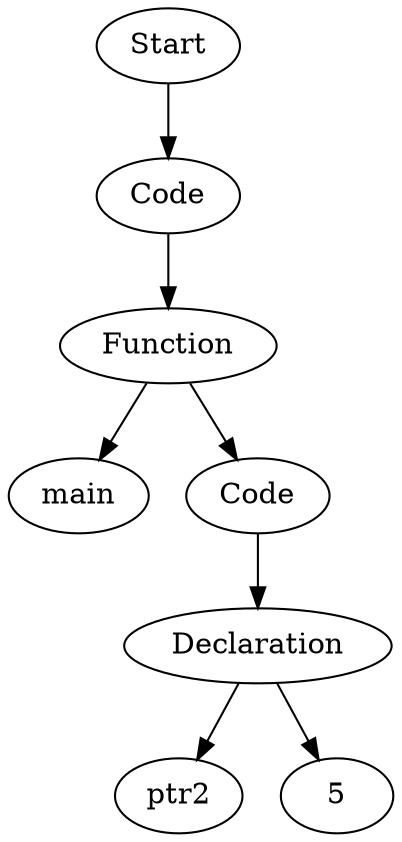 digraph AST {
  "134272668013936" [label="Start"];
  "134272668013936" -> "134272668009040";
  "134272668009040" [label="Code"];
  "134272668009040" -> "134272668014704";
  "134272668014704" [label="Function"];
  "134272668014704" -> "134272668014992";
  "134272668014704" -> "134272668015184";
  "134272668014992" [label="main"];
  "134272668015184" [label="Code"];
  "134272668015184" -> "134272668015424";
  "134272668015424" [label="Declaration"];
  "134272668015424" -> "134272668015760";
  "134272668015424" -> "134272668016384";
  "134272668015760" [label="ptr2"];
  "134272668016384" [label="5"];
}

